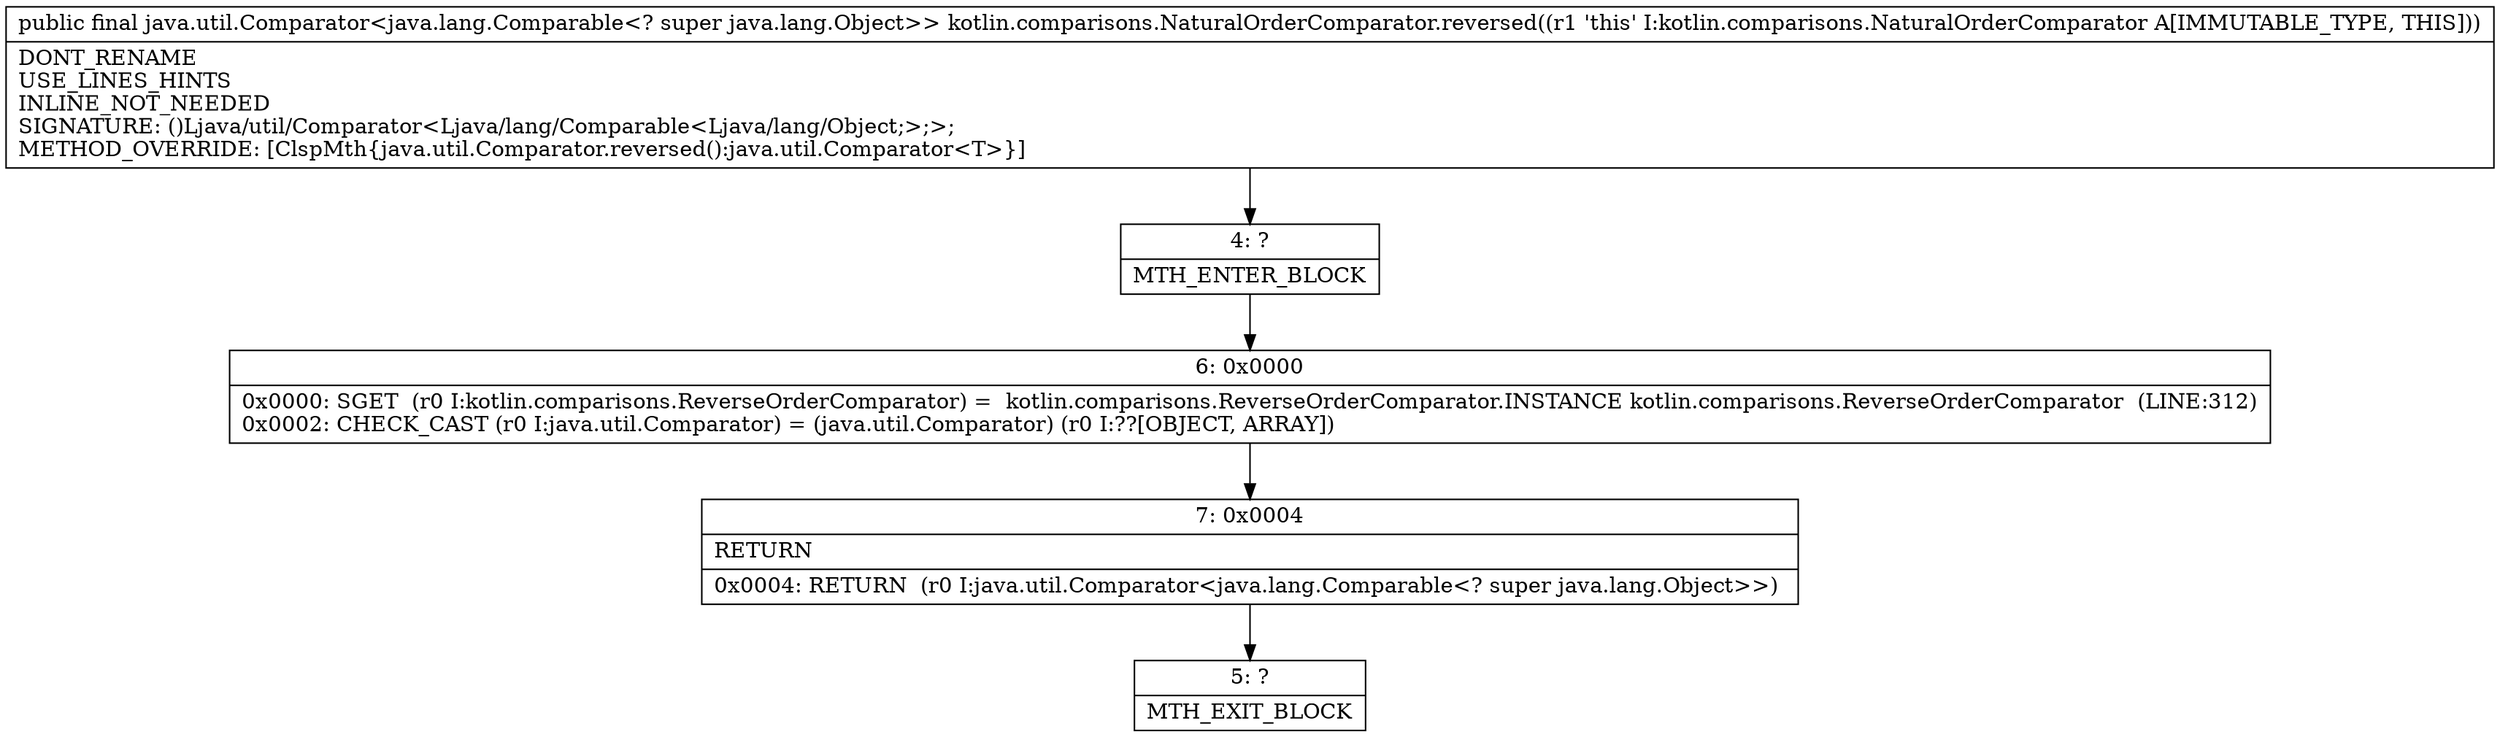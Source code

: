 digraph "CFG forkotlin.comparisons.NaturalOrderComparator.reversed()Ljava\/util\/Comparator;" {
Node_4 [shape=record,label="{4\:\ ?|MTH_ENTER_BLOCK\l}"];
Node_6 [shape=record,label="{6\:\ 0x0000|0x0000: SGET  (r0 I:kotlin.comparisons.ReverseOrderComparator) =  kotlin.comparisons.ReverseOrderComparator.INSTANCE kotlin.comparisons.ReverseOrderComparator  (LINE:312)\l0x0002: CHECK_CAST (r0 I:java.util.Comparator) = (java.util.Comparator) (r0 I:??[OBJECT, ARRAY]) \l}"];
Node_7 [shape=record,label="{7\:\ 0x0004|RETURN\l|0x0004: RETURN  (r0 I:java.util.Comparator\<java.lang.Comparable\<? super java.lang.Object\>\>) \l}"];
Node_5 [shape=record,label="{5\:\ ?|MTH_EXIT_BLOCK\l}"];
MethodNode[shape=record,label="{public final java.util.Comparator\<java.lang.Comparable\<? super java.lang.Object\>\> kotlin.comparisons.NaturalOrderComparator.reversed((r1 'this' I:kotlin.comparisons.NaturalOrderComparator A[IMMUTABLE_TYPE, THIS]))  | DONT_RENAME\lUSE_LINES_HINTS\lINLINE_NOT_NEEDED\lSIGNATURE: ()Ljava\/util\/Comparator\<Ljava\/lang\/Comparable\<Ljava\/lang\/Object;\>;\>;\lMETHOD_OVERRIDE: [ClspMth\{java.util.Comparator.reversed():java.util.Comparator\<T\>\}]\l}"];
MethodNode -> Node_4;Node_4 -> Node_6;
Node_6 -> Node_7;
Node_7 -> Node_5;
}

